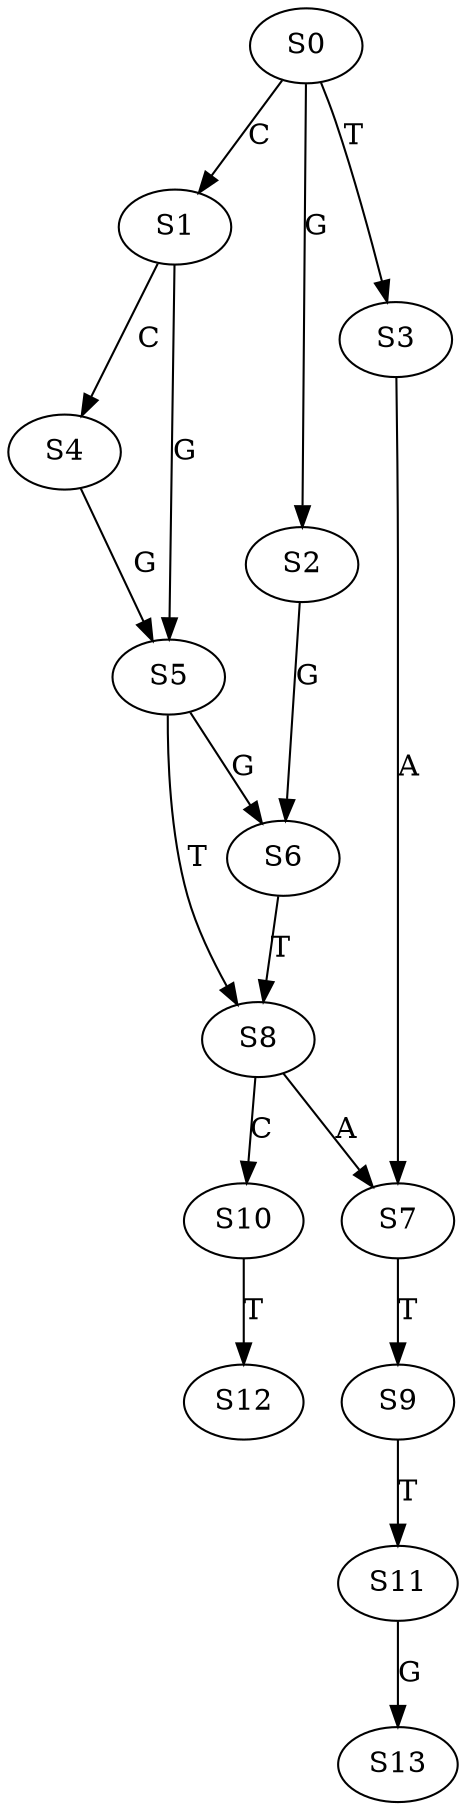 strict digraph  {
	S0 -> S1 [ label = C ];
	S0 -> S2 [ label = G ];
	S0 -> S3 [ label = T ];
	S1 -> S4 [ label = C ];
	S1 -> S5 [ label = G ];
	S2 -> S6 [ label = G ];
	S3 -> S7 [ label = A ];
	S4 -> S5 [ label = G ];
	S5 -> S8 [ label = T ];
	S5 -> S6 [ label = G ];
	S6 -> S8 [ label = T ];
	S7 -> S9 [ label = T ];
	S8 -> S7 [ label = A ];
	S8 -> S10 [ label = C ];
	S9 -> S11 [ label = T ];
	S10 -> S12 [ label = T ];
	S11 -> S13 [ label = G ];
}
